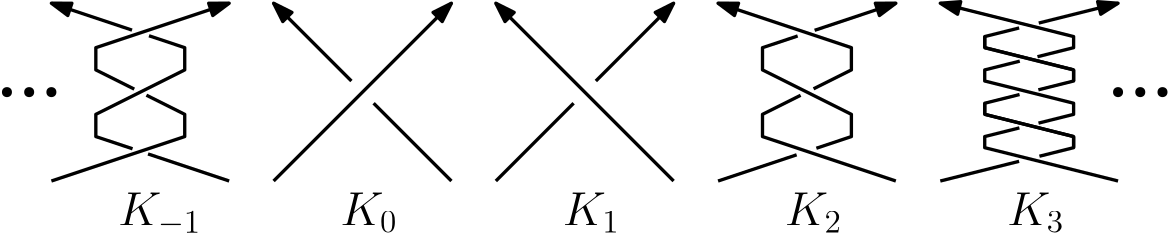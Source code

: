 <?xml version="1.0"?>
<!DOCTYPE ipe SYSTEM "ipe.dtd">
<ipe version="70218" creator="Ipe 7.2.28">
<info created="D:20240415181627" modified="D:20240415181627"/>
<ipestyle name="basic">
<symbol name="arrow/arc(spx)">
<path stroke="sym-stroke" fill="sym-stroke" pen="sym-pen">
0 0 m
-1 0.333 l
-1 -0.333 l
h
</path>
</symbol>
<symbol name="arrow/farc(spx)">
<path stroke="sym-stroke" fill="white" pen="sym-pen">
0 0 m
-1 0.333 l
-1 -0.333 l
h
</path>
</symbol>
<symbol name="arrow/ptarc(spx)">
<path stroke="sym-stroke" fill="sym-stroke" pen="sym-pen">
0 0 m
-1 0.333 l
-0.8 0 l
-1 -0.333 l
h
</path>
</symbol>
<symbol name="arrow/fptarc(spx)">
<path stroke="sym-stroke" fill="white" pen="sym-pen">
0 0 m
-1 0.333 l
-0.8 0 l
-1 -0.333 l
h
</path>
</symbol>
<symbol name="mark/circle(sx)" transformations="translations">
<path fill="sym-stroke">
0.6 0 0 0.6 0 0 e
0.4 0 0 0.4 0 0 e
</path>
</symbol>
<symbol name="mark/disk(sx)" transformations="translations">
<path fill="sym-stroke">
0.6 0 0 0.6 0 0 e
</path>
</symbol>
<symbol name="mark/fdisk(sfx)" transformations="translations">
<group>
<path fill="sym-fill">
0.5 0 0 0.5 0 0 e
</path>
<path fill="sym-stroke" fillrule="eofill">
0.6 0 0 0.6 0 0 e
0.4 0 0 0.4 0 0 e
</path>
</group>
</symbol>
<symbol name="mark/box(sx)" transformations="translations">
<path fill="sym-stroke" fillrule="eofill">
-0.6 -0.6 m
0.6 -0.6 l
0.6 0.6 l
-0.6 0.6 l
h
-0.4 -0.4 m
0.4 -0.4 l
0.4 0.4 l
-0.4 0.4 l
h
</path>
</symbol>
<symbol name="mark/square(sx)" transformations="translations">
<path fill="sym-stroke">
-0.6 -0.6 m
0.6 -0.6 l
0.6 0.6 l
-0.6 0.6 l
h
</path>
</symbol>
<symbol name="mark/fsquare(sfx)" transformations="translations">
<group>
<path fill="sym-fill">
-0.5 -0.5 m
0.5 -0.5 l
0.5 0.5 l
-0.5 0.5 l
h
</path>
<path fill="sym-stroke" fillrule="eofill">
-0.6 -0.6 m
0.6 -0.6 l
0.6 0.6 l
-0.6 0.6 l
h
-0.4 -0.4 m
0.4 -0.4 l
0.4 0.4 l
-0.4 0.4 l
h
</path>
</group>
</symbol>
<symbol name="mark/cross(sx)" transformations="translations">
<group>
<path fill="sym-stroke">
-0.43 -0.57 m
0.57 0.43 l
0.43 0.57 l
-0.57 -0.43 l
h
</path>
<path fill="sym-stroke">
-0.43 0.57 m
0.57 -0.43 l
0.43 -0.57 l
-0.57 0.43 l
h
</path>
</group>
</symbol>
<symbol name="arrow/fnormal(spx)">
<path stroke="sym-stroke" fill="white" pen="sym-pen">
0 0 m
-1 0.333 l
-1 -0.333 l
h
</path>
</symbol>
<symbol name="arrow/pointed(spx)">
<path stroke="sym-stroke" fill="sym-stroke" pen="sym-pen">
0 0 m
-1 0.333 l
-0.8 0 l
-1 -0.333 l
h
</path>
</symbol>
<symbol name="arrow/fpointed(spx)">
<path stroke="sym-stroke" fill="white" pen="sym-pen">
0 0 m
-1 0.333 l
-0.8 0 l
-1 -0.333 l
h
</path>
</symbol>
<symbol name="arrow/linear(spx)">
<path stroke="sym-stroke" pen="sym-pen">
-1 0.333 m
0 0 l
-1 -0.333 l
</path>
</symbol>
<symbol name="arrow/fdouble(spx)">
<path stroke="sym-stroke" fill="white" pen="sym-pen">
0 0 m
-1 0.333 l
-1 -0.333 l
h
-1 0 m
-2 0.333 l
-2 -0.333 l
h
</path>
</symbol>
<symbol name="arrow/double(spx)">
<path stroke="sym-stroke" fill="sym-stroke" pen="sym-pen">
0 0 m
-1 0.333 l
-1 -0.333 l
h
-1 0 m
-2 0.333 l
-2 -0.333 l
h
</path>
</symbol>
<symbol name="arrow/mid-normal(spx)">
<path stroke="sym-stroke" fill="sym-stroke" pen="sym-pen">
0.5 0 m
-0.5 0.333 l
-0.5 -0.333 l
h
</path>
</symbol>
<symbol name="arrow/mid-fnormal(spx)">
<path stroke="sym-stroke" fill="white" pen="sym-pen">
0.5 0 m
-0.5 0.333 l
-0.5 -0.333 l
h
</path>
</symbol>
<symbol name="arrow/mid-pointed(spx)">
<path stroke="sym-stroke" fill="sym-stroke" pen="sym-pen">
0.5 0 m
-0.5 0.333 l
-0.3 0 l
-0.5 -0.333 l
h
</path>
</symbol>
<symbol name="arrow/mid-fpointed(spx)">
<path stroke="sym-stroke" fill="white" pen="sym-pen">
0.5 0 m
-0.5 0.333 l
-0.3 0 l
-0.5 -0.333 l
h
</path>
</symbol>
<symbol name="arrow/mid-double(spx)">
<path stroke="sym-stroke" fill="sym-stroke" pen="sym-pen">
1 0 m
0 0.333 l
0 -0.333 l
h
0 0 m
-1 0.333 l
-1 -0.333 l
h
</path>
</symbol>
<symbol name="arrow/mid-fdouble(spx)">
<path stroke="sym-stroke" fill="white" pen="sym-pen">
1 0 m
0 0.333 l
0 -0.333 l
h
0 0 m
-1 0.333 l
-1 -0.333 l
h
</path>
</symbol>
<anglesize name="22.5 deg" value="22.5"/>
<anglesize name="30 deg" value="30"/>
<anglesize name="45 deg" value="45"/>
<anglesize name="60 deg" value="60"/>
<anglesize name="90 deg" value="90"/>
<arrowsize name="large" value="10"/>
<arrowsize name="small" value="5"/>
<arrowsize name="tiny" value="3"/>
<color name="blue" value="0 0 1"/>
<color name="brown" value="0.647 0.165 0.165"/>
<color name="darkblue" value="0 0 0.545"/>
<color name="darkcyan" value="0 0.545 0.545"/>
<color name="darkgray" value="0.663"/>
<color name="darkgreen" value="0 0.392 0"/>
<color name="darkmagenta" value="0.545 0 0.545"/>
<color name="darkorange" value="1 0.549 0"/>
<color name="darkred" value="0.545 0 0"/>
<color name="gold" value="1 0.843 0"/>
<color name="gray" value="0.745"/>
<color name="green" value="0 1 0"/>
<color name="lightblue" value="0.678 0.847 0.902"/>
<color name="lightcyan" value="0.878 1 1"/>
<color name="lightgray" value="0.827"/>
<color name="lightgreen" value="0.565 0.933 0.565"/>
<color name="lightyellow" value="1 1 0.878"/>
<color name="navy" value="0 0 0.502"/>
<color name="orange" value="1 0.647 0"/>
<color name="pink" value="1 0.753 0.796"/>
<color name="purple" value="0.627 0.125 0.941"/>
<color name="red" value="1 0 0"/>
<color name="seagreen" value="0.18 0.545 0.341"/>
<color name="turquoise" value="0.251 0.878 0.816"/>
<color name="violet" value="0.933 0.51 0.933"/>
<color name="yellow" value="1 1 0"/>
<dashstyle name="dash dot dotted" value="[4 2 1 2 1 2] 0"/>
<dashstyle name="dash dotted" value="[4 2 1 2] 0"/>
<dashstyle name="dashed" value="[4] 0"/>
<dashstyle name="dotted" value="[1 3] 0"/>
<gridsize name="10 pts (~3.5 mm)" value="10"/>
<gridsize name="14 pts (~5 mm)" value="14"/>
<gridsize name="16 pts (~6 mm)" value="16"/>
<gridsize name="20 pts (~7 mm)" value="20"/>
<gridsize name="28 pts (~10 mm)" value="28"/>
<gridsize name="32 pts (~12 mm)" value="32"/>
<gridsize name="4 pts" value="4"/>
<gridsize name="56 pts (~20 mm)" value="56"/>
<gridsize name="8 pts (~3 mm)" value="8"/>
<opacity name="10%" value="0.1"/>
<opacity name="30%" value="0.3"/>
<opacity name="50%" value="0.5"/>
<opacity name="75%" value="0.75"/>
<pen name="fat" value="1.2"/>
<pen name="heavier" value="0.8"/>
<pen name="ultrafat" value="2"/>
<symbolsize name="large" value="5"/>
<symbolsize name="small" value="2"/>
<symbolsize name="tiny" value="1.1"/>
<textsize name="Huge" value="\Huge"/>
<textsize name="LARGE" value="\LARGE"/>
<textsize name="Large" value="\Large"/>
<textsize name="footnote" value="\footnotesize"/>
<textsize name="huge" value="\huge"/>
<textsize name="large" value="\large"/>
<textsize name="script" value="\scriptsize"/>
<textsize name="small" value="\small"/>
<textsize name="tiny" value="\tiny"/>
<textstyle name="center" begin="\begin{center}" end="\end{center}"/>
<textstyle name="item" begin="\begin{itemize}\item{}" end="\end{itemize}"/>
<textstyle name="itemize" begin="\begin{itemize}" end="\end{itemize}"/>
<tiling name="falling" angle="-60" step="4" width="1"/>
<tiling name="rising" angle="30" step="4" width="1"/>
</ipestyle>
<page>
<layer name="alpha"/>
<view layers="alpha" active="alpha"/>
<path layer="alpha" matrix="1 0 0 1 128 0" stroke="black" pen="fat" arrow="normal/normal">
64 704 m
128 768 l
</path>
<path matrix="1 0 0 1 128 0" stroke="black" pen="fat">
128 704 m
100 732 l
</path>
<path matrix="1 0 0 1 128 0" stroke="black" pen="fat" arrow="normal/normal">
92 740 m
64 768 l
</path>
<path matrix="1 0 0 1 64 0" stroke="black" pen="fat" rarrow="normal/normal">
208 768 m
272 704 l
</path>
<path matrix="1 0 0 1 64 0" stroke="black" pen="fat">
208 704 m
236 732 l
</path>
<path matrix="1 0 0 1 64 0" stroke="black" pen="fat" arrow="normal/normal">
244 740 m
272 768 l
</path>
<path stroke="black" pen="fat">
480 716 m
480 720 l
</path>
<path stroke="black" pen="fat">
480 720 m
448 728 l
</path>
<path stroke="black" pen="fat">
448 728 m
448 732 l
</path>
<path stroke="black" pen="fat">
480 740 m
480 744 l
</path>
<path stroke="black" pen="fat">
480 744 m
448 752 l
</path>
<path stroke="black" pen="fat">
448 752 m
448 756 l
</path>
<path stroke="black" pen="fat">
352 704 m
380.292 713.431 l
</path>
<path stroke="black" pen="fat" arrow="normal/normal">
386.763 758.254 m
416 768 l
</path>
<path stroke="black" pen="fat" rarrow="normal/normal">
352 768 m
400 752 l
400 744 l
386.375 737.188 l
</path>
<path stroke="black" pen="fat">
416 704 m
368 720 l
368 728 l
381.717 734.859 l
381.717 734.859 l
381.717 734.859 l
381.717 734.859 l
</path>
<path stroke="black" pen="fat">
380.658 756.219 m
368 752 l
368 744 l
400 728 l
400 720 l
387.39 715.797 l
</path>
<path stroke="black" pen="fat" rarrow="normal/normal">
112 768 m
141.03 758.323 l
</path>
<path stroke="black" pen="fat">
176 704 m
146.788 713.737 l
</path>
<path stroke="black" pen="fat">
147.141 756.286 m
160 752 l
160 744 l
128 728 l
128 720 l
141.215 715.595 l
</path>
<path stroke="black" pen="fat" rarrow="normal/normal">
176 768 m
128 752 l
128 744 l
141.833 737.084 l
</path>
<path stroke="black" pen="fat">
146.208 734.896 m
160 728 l
160 720 l
112 704 l
</path>
<path stroke="black" pen="fat" arrow="normal/normal">
466.992 748.748 m
480 752 l
480 756 l
432 768 l
</path>
<path stroke="black" pen="fat">
460.624 747.156 m
448 744 l
448 740 l
480 732 l
480 728 l
467.358 724.84 l
</path>
<path stroke="black" pen="fat">
460.48 723.12 m
448 720 l
448 716 l
496 704 l
</path>
<path stroke="black" pen="fat">
432 704 m
460.375 711.094 l
</path>
<path stroke="black" pen="fat">
467.697 712.924 m
480 716 l
480 720 l
448 728 l
448 732 l
460.541 735.135 l
</path>
<path stroke="black" pen="fat">
467.308 736.827 m
480 740 l
480 744 l
448 752 l
448 756 l
460.397 759.099 l
</path>
<path stroke="black" pen="fat" arrow="normal/normal">
467.453 760.863 m
496 768 l
</path>
<use name="mark/disk(sx)" pos="112 736" size="normal" stroke="black"/>
<use name="mark/disk(sx)" pos="104 736" size="normal" stroke="black"/>
<use name="mark/disk(sx)" pos="96 736" size="normal" stroke="black"/>
<use name="mark/disk(sx)" pos="496 736" size="normal" stroke="black"/>
<use name="mark/disk(sx)" pos="504 736" size="normal" stroke="black"/>
<use name="mark/disk(sx)" pos="512 736" size="normal" stroke="black"/>
<text transformations="translations" pos="216 688" stroke="black" type="label" width="20.692" height="11.766" depth="2.58" valign="baseline" size="LARGE" style="math">K_0</text>
<text transformations="translations" pos="296 688" stroke="black" type="label" width="20.692" height="11.766" depth="2.58" valign="baseline" size="LARGE" style="math">K_1</text>
<text transformations="translations" pos="376 688" stroke="black" type="label" width="20.692" height="11.766" depth="2.58" valign="baseline" size="LARGE" style="math">K_2</text>
<text transformations="translations" pos="456 688" stroke="black" type="label" width="20.692" height="11.766" depth="2.58" valign="baseline" size="LARGE" style="math">K_3</text>
<text transformations="translations" pos="136 688" stroke="black" type="label" width="29.991" height="11.762" depth="3.58" valign="baseline" size="LARGE" style="math">K_{-1}</text>
</page>
</ipe>
